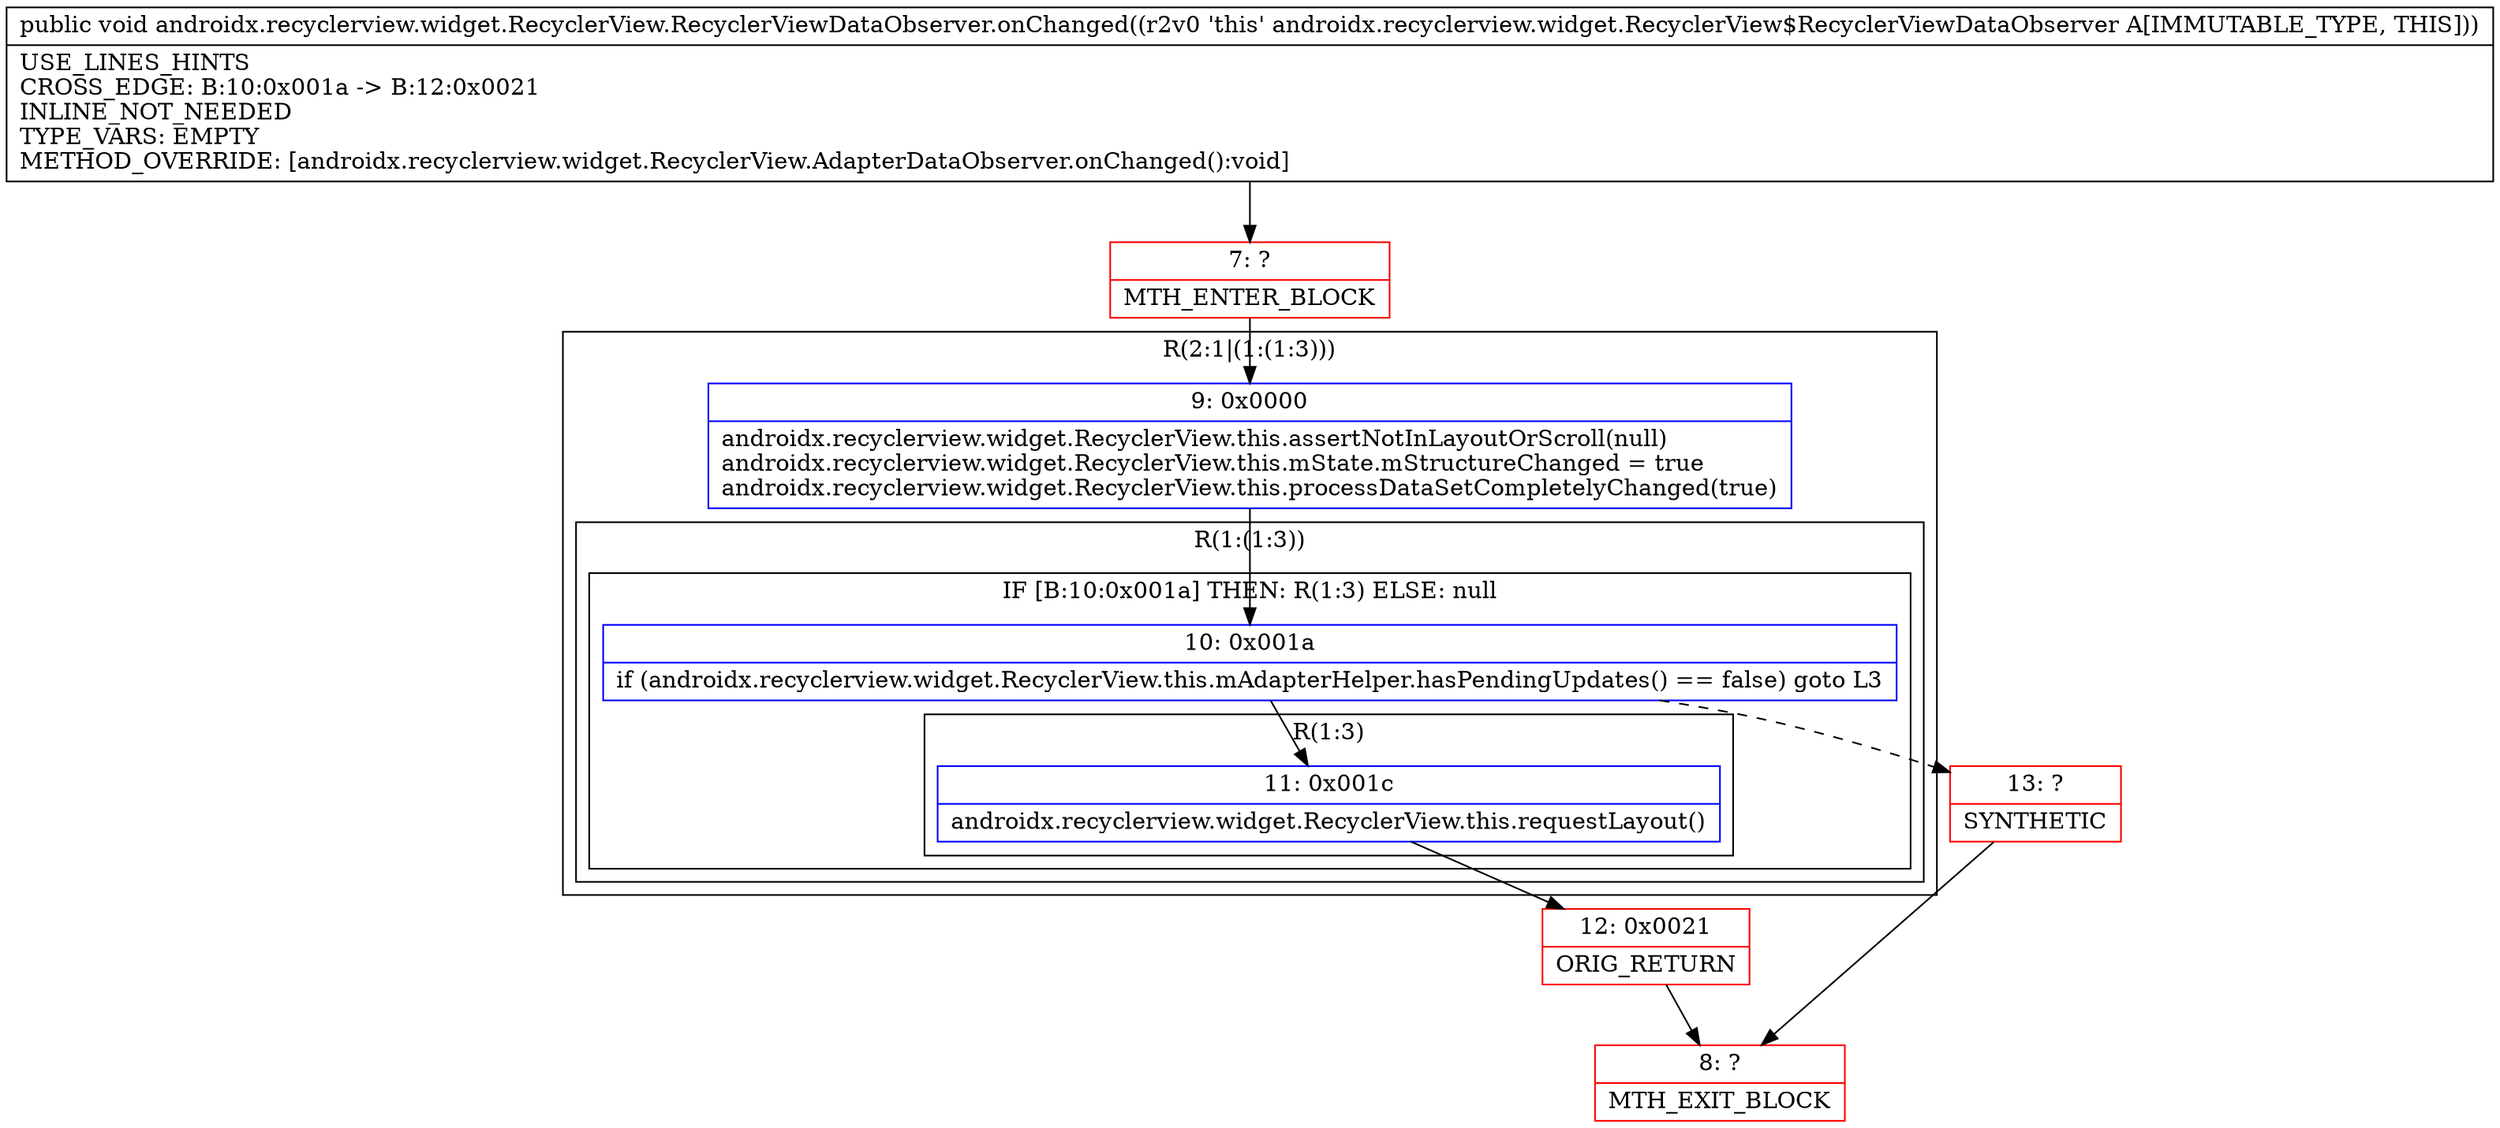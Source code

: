 digraph "CFG forandroidx.recyclerview.widget.RecyclerView.RecyclerViewDataObserver.onChanged()V" {
subgraph cluster_Region_793647584 {
label = "R(2:1|(1:(1:3)))";
node [shape=record,color=blue];
Node_9 [shape=record,label="{9\:\ 0x0000|androidx.recyclerview.widget.RecyclerView.this.assertNotInLayoutOrScroll(null)\landroidx.recyclerview.widget.RecyclerView.this.mState.mStructureChanged = true\landroidx.recyclerview.widget.RecyclerView.this.processDataSetCompletelyChanged(true)\l}"];
subgraph cluster_Region_512868218 {
label = "R(1:(1:3))";
node [shape=record,color=blue];
subgraph cluster_IfRegion_1166613467 {
label = "IF [B:10:0x001a] THEN: R(1:3) ELSE: null";
node [shape=record,color=blue];
Node_10 [shape=record,label="{10\:\ 0x001a|if (androidx.recyclerview.widget.RecyclerView.this.mAdapterHelper.hasPendingUpdates() == false) goto L3\l}"];
subgraph cluster_Region_1299411126 {
label = "R(1:3)";
node [shape=record,color=blue];
Node_11 [shape=record,label="{11\:\ 0x001c|androidx.recyclerview.widget.RecyclerView.this.requestLayout()\l}"];
}
}
}
}
Node_7 [shape=record,color=red,label="{7\:\ ?|MTH_ENTER_BLOCK\l}"];
Node_12 [shape=record,color=red,label="{12\:\ 0x0021|ORIG_RETURN\l}"];
Node_8 [shape=record,color=red,label="{8\:\ ?|MTH_EXIT_BLOCK\l}"];
Node_13 [shape=record,color=red,label="{13\:\ ?|SYNTHETIC\l}"];
MethodNode[shape=record,label="{public void androidx.recyclerview.widget.RecyclerView.RecyclerViewDataObserver.onChanged((r2v0 'this' androidx.recyclerview.widget.RecyclerView$RecyclerViewDataObserver A[IMMUTABLE_TYPE, THIS]))  | USE_LINES_HINTS\lCROSS_EDGE: B:10:0x001a \-\> B:12:0x0021\lINLINE_NOT_NEEDED\lTYPE_VARS: EMPTY\lMETHOD_OVERRIDE: [androidx.recyclerview.widget.RecyclerView.AdapterDataObserver.onChanged():void]\l}"];
MethodNode -> Node_7;Node_9 -> Node_10;
Node_10 -> Node_11;
Node_10 -> Node_13[style=dashed];
Node_11 -> Node_12;
Node_7 -> Node_9;
Node_12 -> Node_8;
Node_13 -> Node_8;
}

